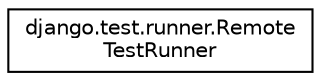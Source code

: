 digraph "Graphical Class Hierarchy"
{
 // LATEX_PDF_SIZE
  edge [fontname="Helvetica",fontsize="10",labelfontname="Helvetica",labelfontsize="10"];
  node [fontname="Helvetica",fontsize="10",shape=record];
  rankdir="LR";
  Node0 [label="django.test.runner.Remote\lTestRunner",height=0.2,width=0.4,color="black", fillcolor="white", style="filled",URL="$classdjango_1_1test_1_1runner_1_1_remote_test_runner.html",tooltip=" "];
}
